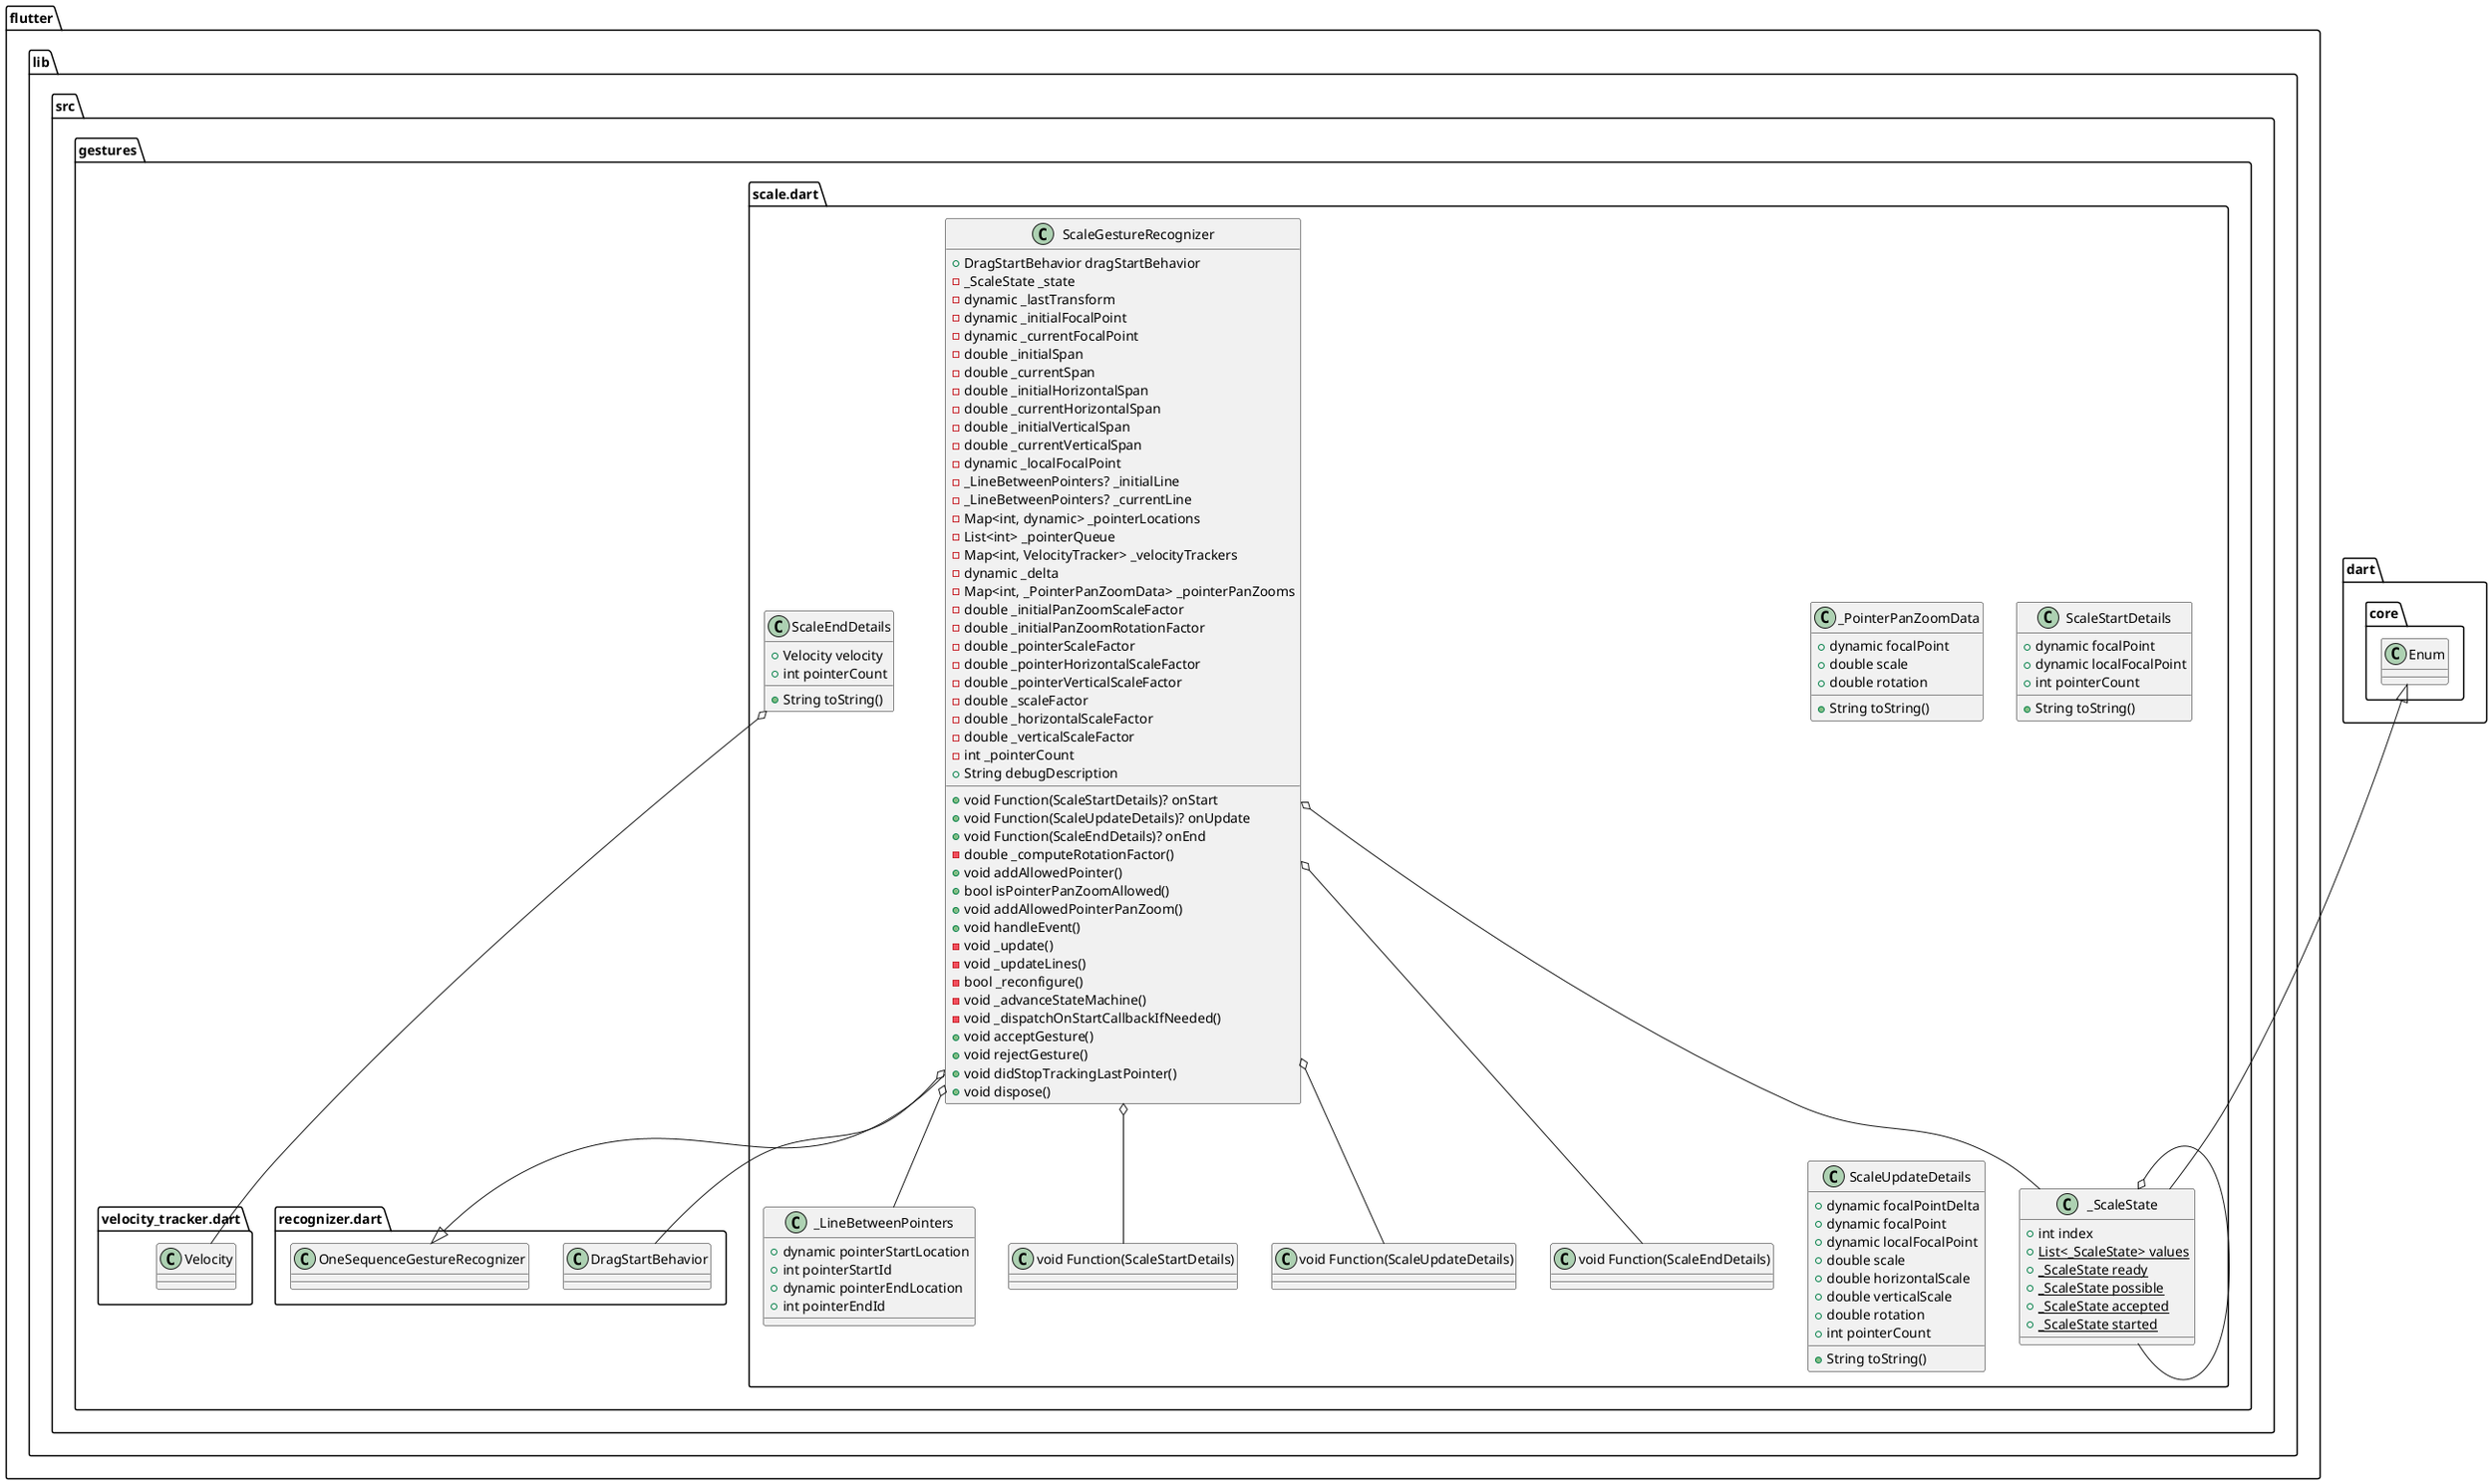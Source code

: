 @startuml
set namespaceSeparator ::

class "flutter::lib::src::gestures::scale.dart::_PointerPanZoomData" {
  +dynamic focalPoint
  +double scale
  +double rotation
  +String toString()
}

class "flutter::lib::src::gestures::scale.dart::ScaleStartDetails" {
  +dynamic focalPoint
  +dynamic localFocalPoint
  +int pointerCount
  +String toString()
}

class "flutter::lib::src::gestures::scale.dart::ScaleUpdateDetails" {
  +dynamic focalPointDelta
  +dynamic focalPoint
  +dynamic localFocalPoint
  +double scale
  +double horizontalScale
  +double verticalScale
  +double rotation
  +int pointerCount
  +String toString()
}

class "flutter::lib::src::gestures::scale.dart::ScaleEndDetails" {
  +Velocity velocity
  +int pointerCount
  +String toString()
}

"flutter::lib::src::gestures::scale.dart::ScaleEndDetails" o-- "flutter::lib::src::gestures::velocity_tracker.dart::Velocity"

class "flutter::lib::src::gestures::scale.dart::_LineBetweenPointers" {
  +dynamic pointerStartLocation
  +int pointerStartId
  +dynamic pointerEndLocation
  +int pointerEndId
}

class "flutter::lib::src::gestures::scale.dart::ScaleGestureRecognizer" {
  +DragStartBehavior dragStartBehavior
  +void Function(ScaleStartDetails)? onStart
  +void Function(ScaleUpdateDetails)? onUpdate
  +void Function(ScaleEndDetails)? onEnd
  -_ScaleState _state
  -dynamic _lastTransform
  -dynamic _initialFocalPoint
  -dynamic _currentFocalPoint
  -double _initialSpan
  -double _currentSpan
  -double _initialHorizontalSpan
  -double _currentHorizontalSpan
  -double _initialVerticalSpan
  -double _currentVerticalSpan
  -dynamic _localFocalPoint
  -_LineBetweenPointers? _initialLine
  -_LineBetweenPointers? _currentLine
  -Map<int, dynamic> _pointerLocations
  -List<int> _pointerQueue
  -Map<int, VelocityTracker> _velocityTrackers
  -dynamic _delta
  -Map<int, _PointerPanZoomData> _pointerPanZooms
  -double _initialPanZoomScaleFactor
  -double _initialPanZoomRotationFactor
  -double _pointerScaleFactor
  -double _pointerHorizontalScaleFactor
  -double _pointerVerticalScaleFactor
  -double _scaleFactor
  -double _horizontalScaleFactor
  -double _verticalScaleFactor
  -int _pointerCount
  +String debugDescription
  -double _computeRotationFactor()
  +void addAllowedPointer()
  +bool isPointerPanZoomAllowed()
  +void addAllowedPointerPanZoom()
  +void handleEvent()
  -void _update()
  -void _updateLines()
  -bool _reconfigure()
  -void _advanceStateMachine()
  -void _dispatchOnStartCallbackIfNeeded()
  +void acceptGesture()
  +void rejectGesture()
  +void didStopTrackingLastPointer()
  +void dispose()
}

"flutter::lib::src::gestures::scale.dart::ScaleGestureRecognizer" o-- "flutter::lib::src::gestures::recognizer.dart::DragStartBehavior"
"flutter::lib::src::gestures::scale.dart::ScaleGestureRecognizer" o-- "flutter::lib::src::gestures::scale.dart::void Function(ScaleStartDetails)"
"flutter::lib::src::gestures::scale.dart::ScaleGestureRecognizer" o-- "flutter::lib::src::gestures::scale.dart::void Function(ScaleUpdateDetails)"
"flutter::lib::src::gestures::scale.dart::ScaleGestureRecognizer" o-- "flutter::lib::src::gestures::scale.dart::void Function(ScaleEndDetails)"
"flutter::lib::src::gestures::scale.dart::ScaleGestureRecognizer" o-- "flutter::lib::src::gestures::scale.dart::_ScaleState"
"flutter::lib::src::gestures::scale.dart::ScaleGestureRecognizer" o-- "flutter::lib::src::gestures::scale.dart::_LineBetweenPointers"
"flutter::lib::src::gestures::recognizer.dart::OneSequenceGestureRecognizer" <|-- "flutter::lib::src::gestures::scale.dart::ScaleGestureRecognizer"

class "flutter::lib::src::gestures::scale.dart::_ScaleState" {
  +int index
  {static} +List<_ScaleState> values
  {static} +_ScaleState ready
  {static} +_ScaleState possible
  {static} +_ScaleState accepted
  {static} +_ScaleState started
}

"flutter::lib::src::gestures::scale.dart::_ScaleState" o-- "flutter::lib::src::gestures::scale.dart::_ScaleState"
"dart::core::Enum" <|-- "flutter::lib::src::gestures::scale.dart::_ScaleState"


@enduml